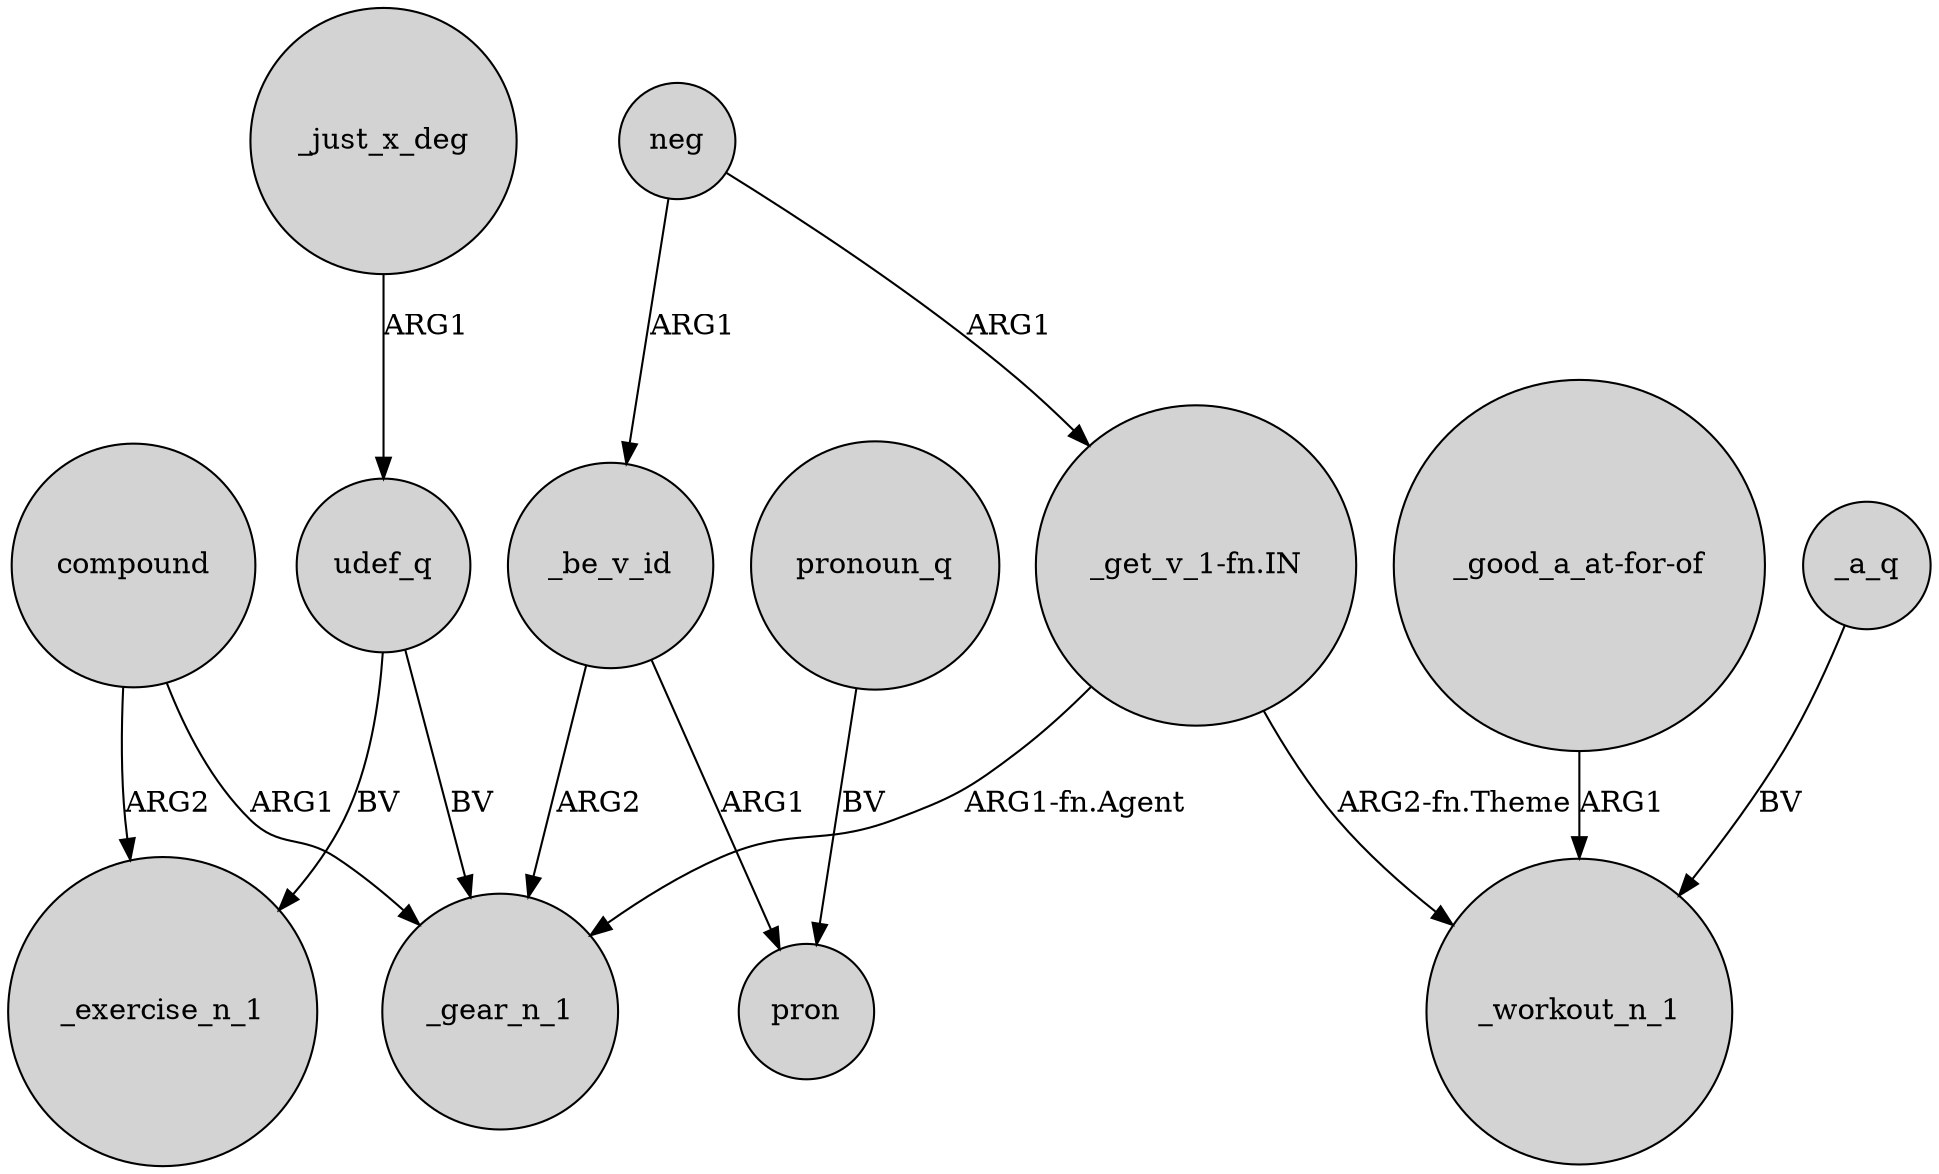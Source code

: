 digraph {
	node [shape=circle style=filled]
	compound -> _gear_n_1 [label=ARG1]
	udef_q -> _gear_n_1 [label=BV]
	compound -> _exercise_n_1 [label=ARG2]
	_a_q -> _workout_n_1 [label=BV]
	neg -> _be_v_id [label=ARG1]
	"_good_a_at-for-of" -> _workout_n_1 [label=ARG1]
	_just_x_deg -> udef_q [label=ARG1]
	udef_q -> _exercise_n_1 [label=BV]
	_be_v_id -> _gear_n_1 [label=ARG2]
	_be_v_id -> pron [label=ARG1]
	"_get_v_1-fn.IN" -> _workout_n_1 [label="ARG2-fn.Theme"]
	"_get_v_1-fn.IN" -> _gear_n_1 [label="ARG1-fn.Agent"]
	neg -> "_get_v_1-fn.IN" [label=ARG1]
	pronoun_q -> pron [label=BV]
}
